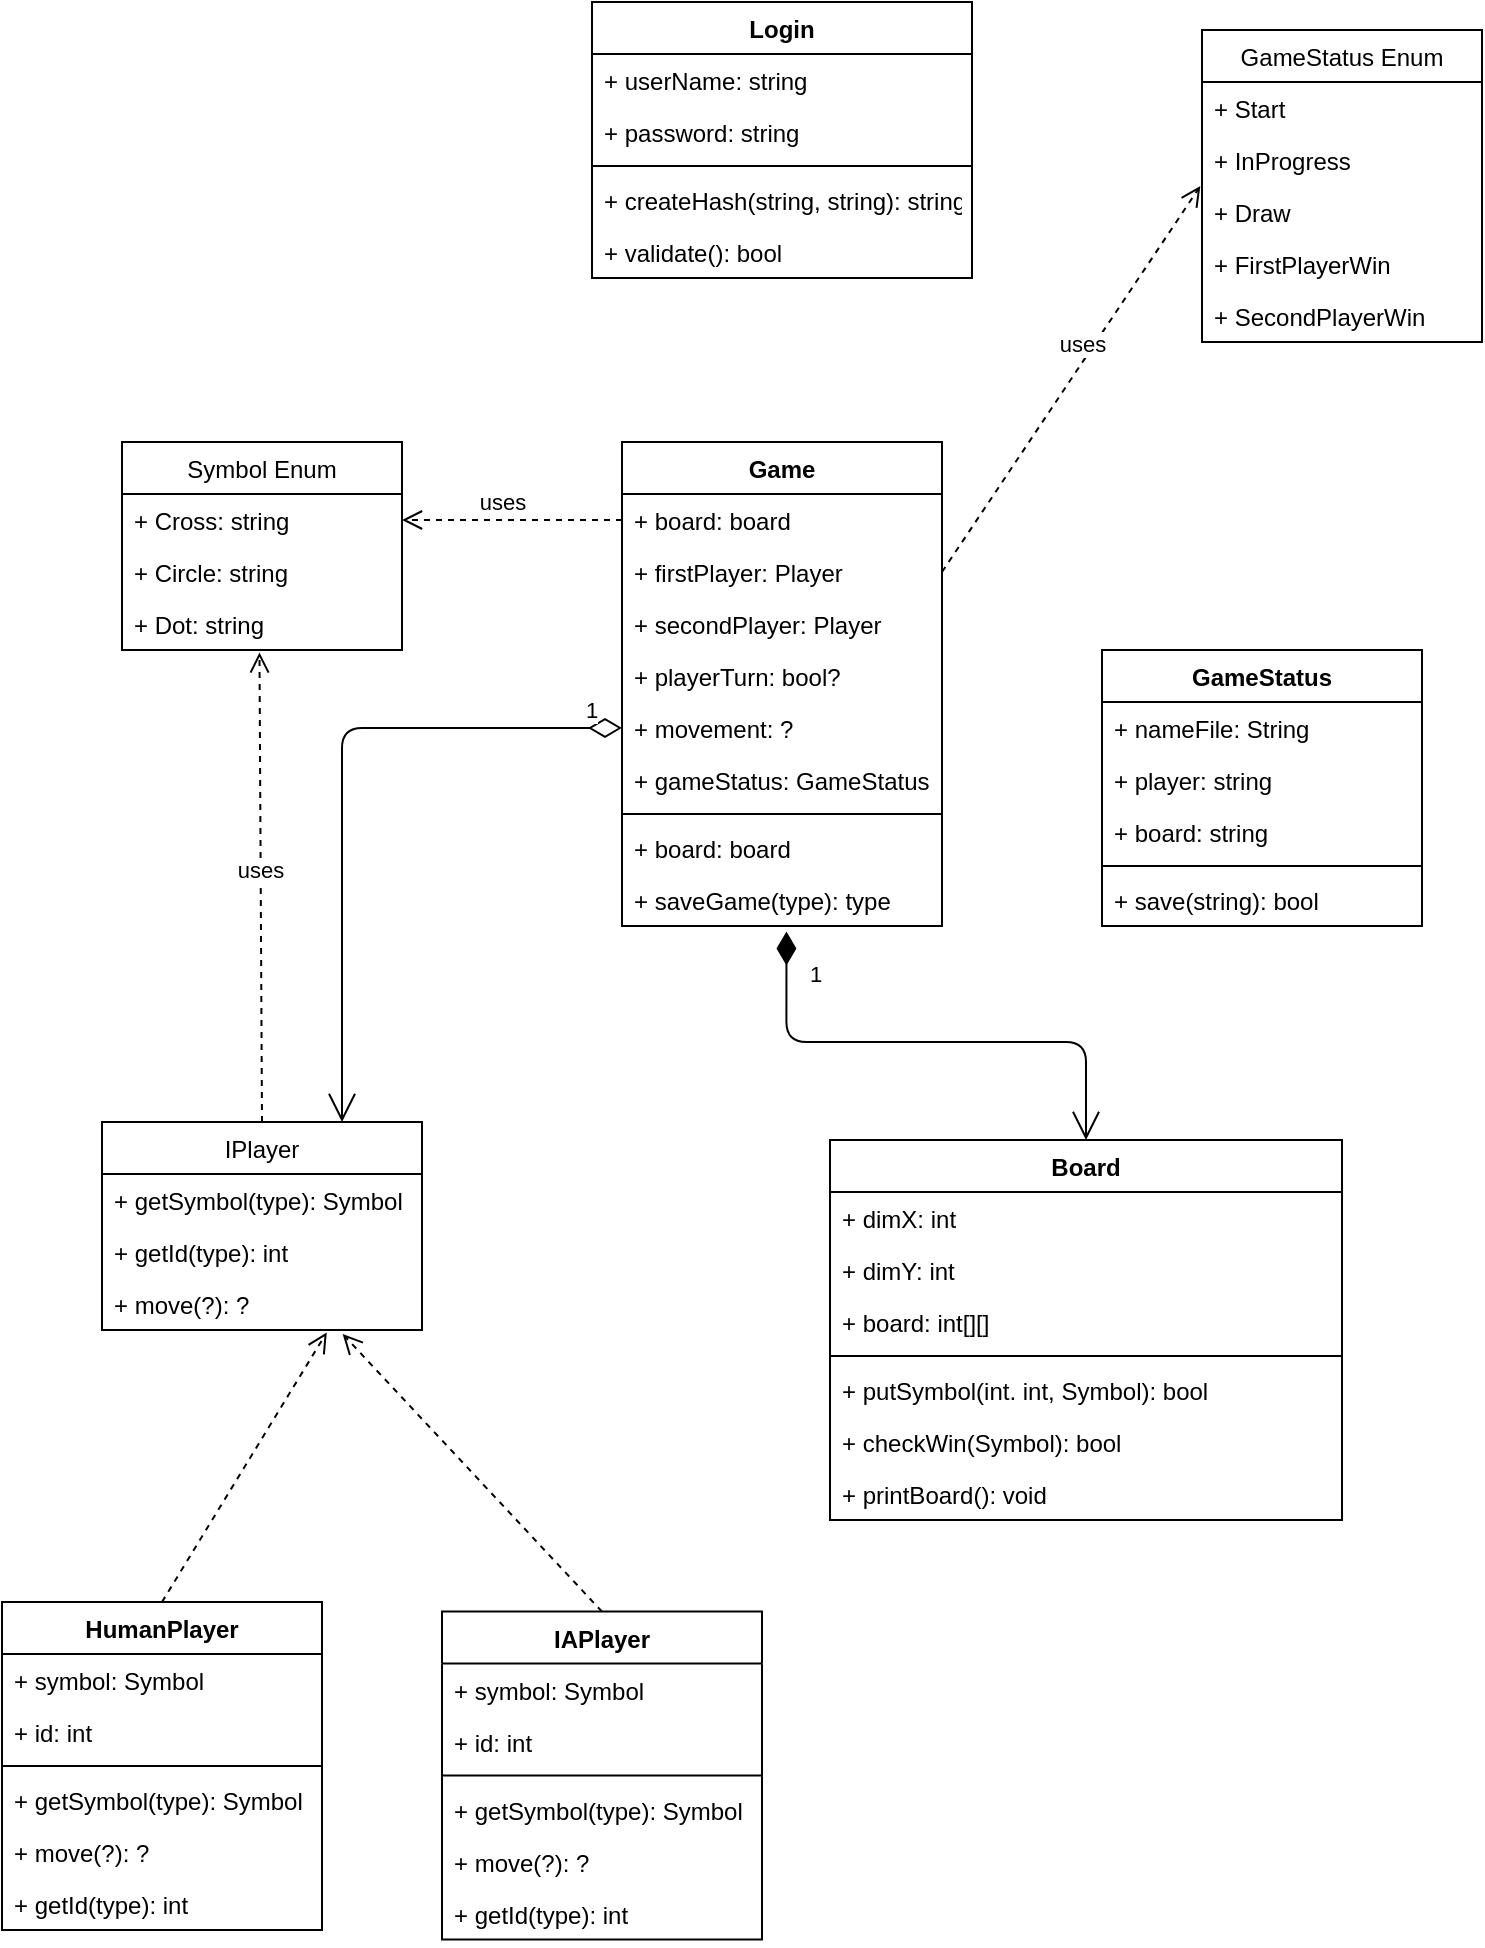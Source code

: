 <mxfile version="13.7.9" type="device"><diagram id="C5RBs43oDa-KdzZeNtuy" name="Page-1"><mxGraphModel dx="1869" dy="483" grid="1" gridSize="10" guides="1" tooltips="1" connect="1" arrows="1" fold="1" page="1" pageScale="1" pageWidth="827" pageHeight="1169" math="0" shadow="0"><root><mxCell id="WIyWlLk6GJQsqaUBKTNV-0"/><mxCell id="WIyWlLk6GJQsqaUBKTNV-1" parent="WIyWlLk6GJQsqaUBKTNV-0"/><object label="Game" firstPlayer="Player" secondPlayer="Player" playerTurn="int" moveIndex="?" gameStatus="GameStatus" placeholders="1" id="p5srehNsx0_60TUgAldE-4"><mxCell style="swimlane;fontStyle=1;align=center;verticalAlign=top;childLayout=stackLayout;horizontal=1;startSize=26;horizontalStack=0;resizeParent=1;resizeParentMax=0;resizeLast=0;collapsible=1;marginBottom=0;" parent="WIyWlLk6GJQsqaUBKTNV-1" vertex="1"><mxGeometry x="230" y="260" width="160" height="242" as="geometry"><mxRectangle x="240" y="120" width="70" height="26" as="alternateBounds"/></mxGeometry></mxCell></object><mxCell id="p5srehNsx0_60TUgAldE-8" value="+ board: board&#10;" style="text;strokeColor=none;fillColor=none;align=left;verticalAlign=top;spacingLeft=4;spacingRight=4;overflow=hidden;rotatable=0;points=[[0,0.5],[1,0.5]];portConstraint=eastwest;" parent="p5srehNsx0_60TUgAldE-4" vertex="1"><mxGeometry y="26" width="160" height="26" as="geometry"/></mxCell><mxCell id="p5srehNsx0_60TUgAldE-9" value="+ firstPlayer: Player&#10;" style="text;strokeColor=none;fillColor=none;align=left;verticalAlign=top;spacingLeft=4;spacingRight=4;overflow=hidden;rotatable=0;points=[[0,0.5],[1,0.5]];portConstraint=eastwest;" parent="p5srehNsx0_60TUgAldE-4" vertex="1"><mxGeometry y="52" width="160" height="26" as="geometry"/></mxCell><mxCell id="p5srehNsx0_60TUgAldE-10" value="+ secondPlayer: Player&#10;" style="text;strokeColor=none;fillColor=none;align=left;verticalAlign=top;spacingLeft=4;spacingRight=4;overflow=hidden;rotatable=0;points=[[0,0.5],[1,0.5]];portConstraint=eastwest;" parent="p5srehNsx0_60TUgAldE-4" vertex="1"><mxGeometry y="78" width="160" height="26" as="geometry"/></mxCell><mxCell id="p5srehNsx0_60TUgAldE-11" value="+ playerTurn: bool?&#10;" style="text;strokeColor=none;fillColor=none;align=left;verticalAlign=top;spacingLeft=4;spacingRight=4;overflow=hidden;rotatable=0;points=[[0,0.5],[1,0.5]];portConstraint=eastwest;" parent="p5srehNsx0_60TUgAldE-4" vertex="1"><mxGeometry y="104" width="160" height="26" as="geometry"/></mxCell><mxCell id="p5srehNsx0_60TUgAldE-13" value="+ movement: ?&#10;" style="text;strokeColor=none;fillColor=none;align=left;verticalAlign=top;spacingLeft=4;spacingRight=4;overflow=hidden;rotatable=0;points=[[0,0.5],[1,0.5]];portConstraint=eastwest;" parent="p5srehNsx0_60TUgAldE-4" vertex="1"><mxGeometry y="130" width="160" height="26" as="geometry"/></mxCell><mxCell id="p5srehNsx0_60TUgAldE-12" value="+ gameStatus: GameStatus&#10;" style="text;strokeColor=none;fillColor=none;align=left;verticalAlign=top;spacingLeft=4;spacingRight=4;overflow=hidden;rotatable=0;points=[[0,0.5],[1,0.5]];portConstraint=eastwest;" parent="p5srehNsx0_60TUgAldE-4" vertex="1"><mxGeometry y="156" width="160" height="26" as="geometry"/></mxCell><mxCell id="p5srehNsx0_60TUgAldE-6" value="" style="line;strokeWidth=1;fillColor=none;align=left;verticalAlign=middle;spacingTop=-1;spacingLeft=3;spacingRight=3;rotatable=0;labelPosition=right;points=[];portConstraint=eastwest;" parent="p5srehNsx0_60TUgAldE-4" vertex="1"><mxGeometry y="182" width="160" height="8" as="geometry"/></mxCell><mxCell id="p5srehNsx0_60TUgAldE-5" value="+ board: board&#10;" style="text;strokeColor=none;fillColor=none;align=left;verticalAlign=top;spacingLeft=4;spacingRight=4;overflow=hidden;rotatable=0;points=[[0,0.5],[1,0.5]];portConstraint=eastwest;" parent="p5srehNsx0_60TUgAldE-4" vertex="1"><mxGeometry y="190" width="160" height="26" as="geometry"/></mxCell><mxCell id="p5srehNsx0_60TUgAldE-7" value="+ saveGame(type): type" style="text;strokeColor=none;fillColor=none;align=left;verticalAlign=top;spacingLeft=4;spacingRight=4;overflow=hidden;rotatable=0;points=[[0,0.5],[1,0.5]];portConstraint=eastwest;" parent="p5srehNsx0_60TUgAldE-4" vertex="1"><mxGeometry y="216" width="160" height="26" as="geometry"/></mxCell><mxCell id="p5srehNsx0_60TUgAldE-19" value="Login" style="swimlane;fontStyle=1;align=center;verticalAlign=top;childLayout=stackLayout;horizontal=1;startSize=26;horizontalStack=0;resizeParent=1;resizeParentMax=0;resizeLast=0;collapsible=1;marginBottom=0;" parent="WIyWlLk6GJQsqaUBKTNV-1" vertex="1"><mxGeometry x="215" y="40" width="190" height="138" as="geometry"/></mxCell><mxCell id="p5srehNsx0_60TUgAldE-20" value="+ userName: string" style="text;strokeColor=none;fillColor=none;align=left;verticalAlign=top;spacingLeft=4;spacingRight=4;overflow=hidden;rotatable=0;points=[[0,0.5],[1,0.5]];portConstraint=eastwest;" parent="p5srehNsx0_60TUgAldE-19" vertex="1"><mxGeometry y="26" width="190" height="26" as="geometry"/></mxCell><mxCell id="p5srehNsx0_60TUgAldE-23" value="+ password: string" style="text;strokeColor=none;fillColor=none;align=left;verticalAlign=top;spacingLeft=4;spacingRight=4;overflow=hidden;rotatable=0;points=[[0,0.5],[1,0.5]];portConstraint=eastwest;" parent="p5srehNsx0_60TUgAldE-19" vertex="1"><mxGeometry y="52" width="190" height="26" as="geometry"/></mxCell><mxCell id="p5srehNsx0_60TUgAldE-21" value="" style="line;strokeWidth=1;fillColor=none;align=left;verticalAlign=middle;spacingTop=-1;spacingLeft=3;spacingRight=3;rotatable=0;labelPosition=right;points=[];portConstraint=eastwest;" parent="p5srehNsx0_60TUgAldE-19" vertex="1"><mxGeometry y="78" width="190" height="8" as="geometry"/></mxCell><mxCell id="p5srehNsx0_60TUgAldE-22" value="+ createHash(string, string): string" style="text;strokeColor=none;fillColor=none;align=left;verticalAlign=top;spacingLeft=4;spacingRight=4;overflow=hidden;rotatable=0;points=[[0,0.5],[1,0.5]];portConstraint=eastwest;" parent="p5srehNsx0_60TUgAldE-19" vertex="1"><mxGeometry y="86" width="190" height="26" as="geometry"/></mxCell><mxCell id="kEjU3BTwU5cVuQaWdZQd-32" value="+ validate(): bool" style="text;strokeColor=none;fillColor=none;align=left;verticalAlign=top;spacingLeft=4;spacingRight=4;overflow=hidden;rotatable=0;points=[[0,0.5],[1,0.5]];portConstraint=eastwest;" parent="p5srehNsx0_60TUgAldE-19" vertex="1"><mxGeometry y="112" width="190" height="26" as="geometry"/></mxCell><mxCell id="p5srehNsx0_60TUgAldE-29" value="Symbol Enum" style="swimlane;fontStyle=0;childLayout=stackLayout;horizontal=1;startSize=26;fillColor=none;horizontalStack=0;resizeParent=1;resizeParentMax=0;resizeLast=0;collapsible=1;marginBottom=0;" parent="WIyWlLk6GJQsqaUBKTNV-1" vertex="1"><mxGeometry x="-20" y="260" width="140" height="104" as="geometry"/></mxCell><mxCell id="p5srehNsx0_60TUgAldE-30" value="+ Cross: string" style="text;strokeColor=none;fillColor=none;align=left;verticalAlign=top;spacingLeft=4;spacingRight=4;overflow=hidden;rotatable=0;points=[[0,0.5],[1,0.5]];portConstraint=eastwest;" parent="p5srehNsx0_60TUgAldE-29" vertex="1"><mxGeometry y="26" width="140" height="26" as="geometry"/></mxCell><mxCell id="p5srehNsx0_60TUgAldE-31" value="+ Circle: string" style="text;strokeColor=none;fillColor=none;align=left;verticalAlign=top;spacingLeft=4;spacingRight=4;overflow=hidden;rotatable=0;points=[[0,0.5],[1,0.5]];portConstraint=eastwest;" parent="p5srehNsx0_60TUgAldE-29" vertex="1"><mxGeometry y="52" width="140" height="26" as="geometry"/></mxCell><mxCell id="p5srehNsx0_60TUgAldE-32" value="+ Dot: string" style="text;strokeColor=none;fillColor=none;align=left;verticalAlign=top;spacingLeft=4;spacingRight=4;overflow=hidden;rotatable=0;points=[[0,0.5],[1,0.5]];portConstraint=eastwest;" parent="p5srehNsx0_60TUgAldE-29" vertex="1"><mxGeometry y="78" width="140" height="26" as="geometry"/></mxCell><mxCell id="kEjU3BTwU5cVuQaWdZQd-11" value="" style="html=1;verticalAlign=bottom;endArrow=open;dashed=1;endSize=8;exitX=0.5;exitY=0;exitDx=0;exitDy=0;entryX=0.517;entryY=1.046;entryDx=0;entryDy=0;entryPerimeter=0;" parent="WIyWlLk6GJQsqaUBKTNV-1" source="kEjU3BTwU5cVuQaWdZQd-4" edge="1"><mxGeometry relative="1" as="geometry"><mxPoint x="120" y="780" as="sourcePoint"/><mxPoint x="82.38" y="705.196" as="targetPoint"/></mxGeometry></mxCell><mxCell id="kEjU3BTwU5cVuQaWdZQd-22" value="" style="html=1;verticalAlign=bottom;endArrow=open;dashed=1;endSize=8;exitX=0.5;exitY=0;exitDx=0;exitDy=0;entryX=0.752;entryY=1.077;entryDx=0;entryDy=0;entryPerimeter=0;" parent="WIyWlLk6GJQsqaUBKTNV-1" source="kEjU3BTwU5cVuQaWdZQd-15" target="kEjU3BTwU5cVuQaWdZQd-13" edge="1"><mxGeometry relative="1" as="geometry"><mxPoint x="290" y="784.8" as="sourcePoint"/><mxPoint x="252.38" y="709.996" as="targetPoint"/></mxGeometry></mxCell><mxCell id="kEjU3BTwU5cVuQaWdZQd-4" value="HumanPlayer" style="swimlane;fontStyle=1;align=center;verticalAlign=top;childLayout=stackLayout;horizontal=1;startSize=26;horizontalStack=0;resizeParent=1;resizeParentMax=0;resizeLast=0;collapsible=1;marginBottom=0;" parent="WIyWlLk6GJQsqaUBKTNV-1" vertex="1"><mxGeometry x="-80" y="840" width="160" height="164" as="geometry"/></mxCell><mxCell id="kEjU3BTwU5cVuQaWdZQd-5" value="+ symbol: Symbol" style="text;strokeColor=none;fillColor=none;align=left;verticalAlign=top;spacingLeft=4;spacingRight=4;overflow=hidden;rotatable=0;points=[[0,0.5],[1,0.5]];portConstraint=eastwest;" parent="kEjU3BTwU5cVuQaWdZQd-4" vertex="1"><mxGeometry y="26" width="160" height="26" as="geometry"/></mxCell><mxCell id="kEjU3BTwU5cVuQaWdZQd-8" value="+ id: int" style="text;strokeColor=none;fillColor=none;align=left;verticalAlign=top;spacingLeft=4;spacingRight=4;overflow=hidden;rotatable=0;points=[[0,0.5],[1,0.5]];portConstraint=eastwest;" parent="kEjU3BTwU5cVuQaWdZQd-4" vertex="1"><mxGeometry y="52" width="160" height="26" as="geometry"/></mxCell><mxCell id="kEjU3BTwU5cVuQaWdZQd-6" value="" style="line;strokeWidth=1;fillColor=none;align=left;verticalAlign=middle;spacingTop=-1;spacingLeft=3;spacingRight=3;rotatable=0;labelPosition=right;points=[];portConstraint=eastwest;" parent="kEjU3BTwU5cVuQaWdZQd-4" vertex="1"><mxGeometry y="78" width="160" height="8" as="geometry"/></mxCell><mxCell id="kEjU3BTwU5cVuQaWdZQd-7" value="+ getSymbol(type): Symbol" style="text;strokeColor=none;fillColor=none;align=left;verticalAlign=top;spacingLeft=4;spacingRight=4;overflow=hidden;rotatable=0;points=[[0,0.5],[1,0.5]];portConstraint=eastwest;" parent="kEjU3BTwU5cVuQaWdZQd-4" vertex="1"><mxGeometry y="86" width="160" height="26" as="geometry"/></mxCell><mxCell id="kEjU3BTwU5cVuQaWdZQd-9" value="+ move(?): ?" style="text;strokeColor=none;fillColor=none;align=left;verticalAlign=top;spacingLeft=4;spacingRight=4;overflow=hidden;rotatable=0;points=[[0,0.5],[1,0.5]];portConstraint=eastwest;" parent="kEjU3BTwU5cVuQaWdZQd-4" vertex="1"><mxGeometry y="112" width="160" height="26" as="geometry"/></mxCell><mxCell id="kEjU3BTwU5cVuQaWdZQd-10" value="+ getId(type): int" style="text;strokeColor=none;fillColor=none;align=left;verticalAlign=top;spacingLeft=4;spacingRight=4;overflow=hidden;rotatable=0;points=[[0,0.5],[1,0.5]];portConstraint=eastwest;" parent="kEjU3BTwU5cVuQaWdZQd-4" vertex="1"><mxGeometry y="138" width="160" height="26" as="geometry"/></mxCell><mxCell id="kEjU3BTwU5cVuQaWdZQd-15" value="IAPlayer" style="swimlane;fontStyle=1;align=center;verticalAlign=top;childLayout=stackLayout;horizontal=1;startSize=26;horizontalStack=0;resizeParent=1;resizeParentMax=0;resizeLast=0;collapsible=1;marginBottom=0;" parent="WIyWlLk6GJQsqaUBKTNV-1" vertex="1"><mxGeometry x="140" y="844.8" width="160" height="164" as="geometry"/></mxCell><mxCell id="kEjU3BTwU5cVuQaWdZQd-16" value="+ symbol: Symbol" style="text;strokeColor=none;fillColor=none;align=left;verticalAlign=top;spacingLeft=4;spacingRight=4;overflow=hidden;rotatable=0;points=[[0,0.5],[1,0.5]];portConstraint=eastwest;" parent="kEjU3BTwU5cVuQaWdZQd-15" vertex="1"><mxGeometry y="26" width="160" height="26" as="geometry"/></mxCell><mxCell id="kEjU3BTwU5cVuQaWdZQd-17" value="+ id: int" style="text;strokeColor=none;fillColor=none;align=left;verticalAlign=top;spacingLeft=4;spacingRight=4;overflow=hidden;rotatable=0;points=[[0,0.5],[1,0.5]];portConstraint=eastwest;" parent="kEjU3BTwU5cVuQaWdZQd-15" vertex="1"><mxGeometry y="52" width="160" height="26" as="geometry"/></mxCell><mxCell id="kEjU3BTwU5cVuQaWdZQd-18" value="" style="line;strokeWidth=1;fillColor=none;align=left;verticalAlign=middle;spacingTop=-1;spacingLeft=3;spacingRight=3;rotatable=0;labelPosition=right;points=[];portConstraint=eastwest;" parent="kEjU3BTwU5cVuQaWdZQd-15" vertex="1"><mxGeometry y="78" width="160" height="8" as="geometry"/></mxCell><mxCell id="kEjU3BTwU5cVuQaWdZQd-19" value="+ getSymbol(type): Symbol" style="text;strokeColor=none;fillColor=none;align=left;verticalAlign=top;spacingLeft=4;spacingRight=4;overflow=hidden;rotatable=0;points=[[0,0.5],[1,0.5]];portConstraint=eastwest;" parent="kEjU3BTwU5cVuQaWdZQd-15" vertex="1"><mxGeometry y="86" width="160" height="26" as="geometry"/></mxCell><mxCell id="kEjU3BTwU5cVuQaWdZQd-20" value="+ move(?): ?" style="text;strokeColor=none;fillColor=none;align=left;verticalAlign=top;spacingLeft=4;spacingRight=4;overflow=hidden;rotatable=0;points=[[0,0.5],[1,0.5]];portConstraint=eastwest;" parent="kEjU3BTwU5cVuQaWdZQd-15" vertex="1"><mxGeometry y="112" width="160" height="26" as="geometry"/></mxCell><mxCell id="kEjU3BTwU5cVuQaWdZQd-21" value="+ getId(type): int" style="text;strokeColor=none;fillColor=none;align=left;verticalAlign=top;spacingLeft=4;spacingRight=4;overflow=hidden;rotatable=0;points=[[0,0.5],[1,0.5]];portConstraint=eastwest;" parent="kEjU3BTwU5cVuQaWdZQd-15" vertex="1"><mxGeometry y="138" width="160" height="26" as="geometry"/></mxCell><mxCell id="kEjU3BTwU5cVuQaWdZQd-23" value="uses" style="html=1;verticalAlign=bottom;endArrow=open;dashed=1;endSize=8;entryX=0.491;entryY=1.046;entryDx=0;entryDy=0;entryPerimeter=0;exitX=0.5;exitY=0;exitDx=0;exitDy=0;" parent="WIyWlLk6GJQsqaUBKTNV-1" source="p5srehNsx0_60TUgAldE-33" target="p5srehNsx0_60TUgAldE-32" edge="1"><mxGeometry relative="1" as="geometry"><mxPoint x="120" y="540" as="sourcePoint"/><mxPoint x="40" y="540" as="targetPoint"/></mxGeometry></mxCell><mxCell id="kEjU3BTwU5cVuQaWdZQd-24" value="uses" style="html=1;verticalAlign=bottom;endArrow=open;dashed=1;endSize=8;entryX=1;entryY=0.5;entryDx=0;entryDy=0;exitX=0;exitY=0.5;exitDx=0;exitDy=0;" parent="WIyWlLk6GJQsqaUBKTNV-1" source="p5srehNsx0_60TUgAldE-8" target="p5srehNsx0_60TUgAldE-30" edge="1"><mxGeometry x="0.091" relative="1" as="geometry"><mxPoint x="100" y="610" as="sourcePoint"/><mxPoint x="58.74" y="375.196" as="targetPoint"/><mxPoint as="offset"/></mxGeometry></mxCell><mxCell id="kEjU3BTwU5cVuQaWdZQd-25" value="1" style="endArrow=open;html=1;endSize=12;startArrow=diamondThin;startSize=14;startFill=0;edgeStyle=orthogonalEdgeStyle;align=left;verticalAlign=bottom;entryX=0.75;entryY=0;entryDx=0;entryDy=0;exitX=0;exitY=0.5;exitDx=0;exitDy=0;" parent="WIyWlLk6GJQsqaUBKTNV-1" source="p5srehNsx0_60TUgAldE-13" target="p5srehNsx0_60TUgAldE-33" edge="1"><mxGeometry x="-0.881" relative="1" as="geometry"><mxPoint x="130" y="470" as="sourcePoint"/><mxPoint x="290" y="470" as="targetPoint"/><mxPoint as="offset"/></mxGeometry></mxCell><mxCell id="p5srehNsx0_60TUgAldE-33" value="IPlayer" style="swimlane;fontStyle=0;childLayout=stackLayout;horizontal=1;startSize=26;fillColor=none;horizontalStack=0;resizeParent=1;resizeParentMax=0;resizeLast=0;collapsible=1;marginBottom=0;" parent="WIyWlLk6GJQsqaUBKTNV-1" vertex="1"><mxGeometry x="-30" y="600" width="160" height="104" as="geometry"/></mxCell><mxCell id="kEjU3BTwU5cVuQaWdZQd-12" value="+ getSymbol(type): Symbol" style="text;strokeColor=none;fillColor=none;align=left;verticalAlign=top;spacingLeft=4;spacingRight=4;overflow=hidden;rotatable=0;points=[[0,0.5],[1,0.5]];portConstraint=eastwest;" parent="p5srehNsx0_60TUgAldE-33" vertex="1"><mxGeometry y="26" width="160" height="26" as="geometry"/></mxCell><mxCell id="kEjU3BTwU5cVuQaWdZQd-14" value="+ getId(type): int" style="text;strokeColor=none;fillColor=none;align=left;verticalAlign=top;spacingLeft=4;spacingRight=4;overflow=hidden;rotatable=0;points=[[0,0.5],[1,0.5]];portConstraint=eastwest;" parent="p5srehNsx0_60TUgAldE-33" vertex="1"><mxGeometry y="52" width="160" height="26" as="geometry"/></mxCell><mxCell id="kEjU3BTwU5cVuQaWdZQd-13" value="+ move(?): ?" style="text;strokeColor=none;fillColor=none;align=left;verticalAlign=top;spacingLeft=4;spacingRight=4;overflow=hidden;rotatable=0;points=[[0,0.5],[1,0.5]];portConstraint=eastwest;" parent="p5srehNsx0_60TUgAldE-33" vertex="1"><mxGeometry y="78" width="160" height="26" as="geometry"/></mxCell><mxCell id="p5srehNsx0_60TUgAldE-14" value="GameStatus" style="swimlane;fontStyle=1;align=center;verticalAlign=top;childLayout=stackLayout;horizontal=1;startSize=26;horizontalStack=0;resizeParent=1;resizeParentMax=0;resizeLast=0;collapsible=1;marginBottom=0;" parent="WIyWlLk6GJQsqaUBKTNV-1" vertex="1"><mxGeometry x="470" y="364" width="160" height="138" as="geometry"/></mxCell><mxCell id="p5srehNsx0_60TUgAldE-18" value="+ nameFile: String" style="text;strokeColor=none;fillColor=none;align=left;verticalAlign=top;spacingLeft=4;spacingRight=4;overflow=hidden;rotatable=0;points=[[0,0.5],[1,0.5]];portConstraint=eastwest;" parent="p5srehNsx0_60TUgAldE-14" vertex="1"><mxGeometry y="26" width="160" height="26" as="geometry"/></mxCell><mxCell id="p5srehNsx0_60TUgAldE-15" value="+ player: string" style="text;strokeColor=none;fillColor=none;align=left;verticalAlign=top;spacingLeft=4;spacingRight=4;overflow=hidden;rotatable=0;points=[[0,0.5],[1,0.5]];portConstraint=eastwest;" parent="p5srehNsx0_60TUgAldE-14" vertex="1"><mxGeometry y="52" width="160" height="26" as="geometry"/></mxCell><mxCell id="p5srehNsx0_60TUgAldE-24" value="+ board: string" style="text;strokeColor=none;fillColor=none;align=left;verticalAlign=top;spacingLeft=4;spacingRight=4;overflow=hidden;rotatable=0;points=[[0,0.5],[1,0.5]];portConstraint=eastwest;" parent="p5srehNsx0_60TUgAldE-14" vertex="1"><mxGeometry y="78" width="160" height="26" as="geometry"/></mxCell><mxCell id="p5srehNsx0_60TUgAldE-16" value="" style="line;strokeWidth=1;fillColor=none;align=left;verticalAlign=middle;spacingTop=-1;spacingLeft=3;spacingRight=3;rotatable=0;labelPosition=right;points=[];portConstraint=eastwest;" parent="p5srehNsx0_60TUgAldE-14" vertex="1"><mxGeometry y="104" width="160" height="8" as="geometry"/></mxCell><mxCell id="p5srehNsx0_60TUgAldE-17" value="+ save(string): bool" style="text;strokeColor=none;fillColor=none;align=left;verticalAlign=top;spacingLeft=4;spacingRight=4;overflow=hidden;rotatable=0;points=[[0,0.5],[1,0.5]];portConstraint=eastwest;" parent="p5srehNsx0_60TUgAldE-14" vertex="1"><mxGeometry y="112" width="160" height="26" as="geometry"/></mxCell><mxCell id="kEjU3BTwU5cVuQaWdZQd-33" value="GameStatus Enum" style="swimlane;fontStyle=0;childLayout=stackLayout;horizontal=1;startSize=26;fillColor=none;horizontalStack=0;resizeParent=1;resizeParentMax=0;resizeLast=0;collapsible=1;marginBottom=0;" parent="WIyWlLk6GJQsqaUBKTNV-1" vertex="1"><mxGeometry x="520" y="54" width="140" height="156" as="geometry"/></mxCell><mxCell id="1OdhfkMYyOIbTHhZEyIk-6" value="+ Start" style="text;strokeColor=none;fillColor=none;align=left;verticalAlign=top;spacingLeft=4;spacingRight=4;overflow=hidden;rotatable=0;points=[[0,0.5],[1,0.5]];portConstraint=eastwest;" vertex="1" parent="kEjU3BTwU5cVuQaWdZQd-33"><mxGeometry y="26" width="140" height="26" as="geometry"/></mxCell><mxCell id="kEjU3BTwU5cVuQaWdZQd-34" value="+ InProgress" style="text;strokeColor=none;fillColor=none;align=left;verticalAlign=top;spacingLeft=4;spacingRight=4;overflow=hidden;rotatable=0;points=[[0,0.5],[1,0.5]];portConstraint=eastwest;" parent="kEjU3BTwU5cVuQaWdZQd-33" vertex="1"><mxGeometry y="52" width="140" height="26" as="geometry"/></mxCell><mxCell id="kEjU3BTwU5cVuQaWdZQd-35" value="+ Draw" style="text;strokeColor=none;fillColor=none;align=left;verticalAlign=top;spacingLeft=4;spacingRight=4;overflow=hidden;rotatable=0;points=[[0,0.5],[1,0.5]];portConstraint=eastwest;" parent="kEjU3BTwU5cVuQaWdZQd-33" vertex="1"><mxGeometry y="78" width="140" height="26" as="geometry"/></mxCell><mxCell id="kEjU3BTwU5cVuQaWdZQd-36" value="+ FirstPlayerWin" style="text;strokeColor=none;fillColor=none;align=left;verticalAlign=top;spacingLeft=4;spacingRight=4;overflow=hidden;rotatable=0;points=[[0,0.5],[1,0.5]];portConstraint=eastwest;" parent="kEjU3BTwU5cVuQaWdZQd-33" vertex="1"><mxGeometry y="104" width="140" height="26" as="geometry"/></mxCell><mxCell id="kEjU3BTwU5cVuQaWdZQd-37" value="+ SecondPlayerWin" style="text;strokeColor=none;fillColor=none;align=left;verticalAlign=top;spacingLeft=4;spacingRight=4;overflow=hidden;rotatable=0;points=[[0,0.5],[1,0.5]];portConstraint=eastwest;" parent="kEjU3BTwU5cVuQaWdZQd-33" vertex="1"><mxGeometry y="130" width="140" height="26" as="geometry"/></mxCell><mxCell id="kEjU3BTwU5cVuQaWdZQd-38" value="uses" style="html=1;verticalAlign=bottom;endArrow=open;dashed=1;endSize=8;entryX=-0.006;entryY=0;entryDx=0;entryDy=0;exitX=1;exitY=0.5;exitDx=0;exitDy=0;entryPerimeter=0;" parent="WIyWlLk6GJQsqaUBKTNV-1" source="p5srehNsx0_60TUgAldE-9" target="kEjU3BTwU5cVuQaWdZQd-35" edge="1"><mxGeometry x="0.091" relative="1" as="geometry"><mxPoint x="520" y="200" as="sourcePoint"/><mxPoint x="410" y="200" as="targetPoint"/><mxPoint as="offset"/></mxGeometry></mxCell><mxCell id="p5srehNsx0_60TUgAldE-25" value="Board" style="swimlane;fontStyle=1;align=center;verticalAlign=top;childLayout=stackLayout;horizontal=1;startSize=26;horizontalStack=0;resizeParent=1;resizeParentMax=0;resizeLast=0;collapsible=1;marginBottom=0;" parent="WIyWlLk6GJQsqaUBKTNV-1" vertex="1"><mxGeometry x="334" y="609" width="256" height="190" as="geometry"/></mxCell><mxCell id="p5srehNsx0_60TUgAldE-26" value="+ dimX: int" style="text;strokeColor=none;fillColor=none;align=left;verticalAlign=top;spacingLeft=4;spacingRight=4;overflow=hidden;rotatable=0;points=[[0,0.5],[1,0.5]];portConstraint=eastwest;" parent="p5srehNsx0_60TUgAldE-25" vertex="1"><mxGeometry y="26" width="256" height="26" as="geometry"/></mxCell><mxCell id="1OdhfkMYyOIbTHhZEyIk-1" value="+ dimY: int" style="text;strokeColor=none;fillColor=none;align=left;verticalAlign=top;spacingLeft=4;spacingRight=4;overflow=hidden;rotatable=0;points=[[0,0.5],[1,0.5]];portConstraint=eastwest;" vertex="1" parent="p5srehNsx0_60TUgAldE-25"><mxGeometry y="52" width="256" height="26" as="geometry"/></mxCell><mxCell id="1OdhfkMYyOIbTHhZEyIk-2" value="+ board: int[][]" style="text;strokeColor=none;fillColor=none;align=left;verticalAlign=top;spacingLeft=4;spacingRight=4;overflow=hidden;rotatable=0;points=[[0,0.5],[1,0.5]];portConstraint=eastwest;" vertex="1" parent="p5srehNsx0_60TUgAldE-25"><mxGeometry y="78" width="256" height="26" as="geometry"/></mxCell><mxCell id="p5srehNsx0_60TUgAldE-27" value="" style="line;strokeWidth=1;fillColor=none;align=left;verticalAlign=middle;spacingTop=-1;spacingLeft=3;spacingRight=3;rotatable=0;labelPosition=right;points=[];portConstraint=eastwest;" parent="p5srehNsx0_60TUgAldE-25" vertex="1"><mxGeometry y="104" width="256" height="8" as="geometry"/></mxCell><mxCell id="1OdhfkMYyOIbTHhZEyIk-3" value="+ putSymbol(int. int, Symbol): bool" style="text;strokeColor=none;fillColor=none;align=left;verticalAlign=top;spacingLeft=4;spacingRight=4;overflow=hidden;rotatable=0;points=[[0,0.5],[1,0.5]];portConstraint=eastwest;" vertex="1" parent="p5srehNsx0_60TUgAldE-25"><mxGeometry y="112" width="256" height="26" as="geometry"/></mxCell><mxCell id="1OdhfkMYyOIbTHhZEyIk-4" value="+ checkWin(Symbol): bool" style="text;strokeColor=none;fillColor=none;align=left;verticalAlign=top;spacingLeft=4;spacingRight=4;overflow=hidden;rotatable=0;points=[[0,0.5],[1,0.5]];portConstraint=eastwest;" vertex="1" parent="p5srehNsx0_60TUgAldE-25"><mxGeometry y="138" width="256" height="26" as="geometry"/></mxCell><mxCell id="p5srehNsx0_60TUgAldE-28" value="+ printBoard(): void" style="text;strokeColor=none;fillColor=none;align=left;verticalAlign=top;spacingLeft=4;spacingRight=4;overflow=hidden;rotatable=0;points=[[0,0.5],[1,0.5]];portConstraint=eastwest;" parent="p5srehNsx0_60TUgAldE-25" vertex="1"><mxGeometry y="164" width="256" height="26" as="geometry"/></mxCell><mxCell id="1OdhfkMYyOIbTHhZEyIk-0" value="1" style="endArrow=open;html=1;endSize=12;startArrow=diamondThin;startSize=14;startFill=1;edgeStyle=orthogonalEdgeStyle;align=left;verticalAlign=bottom;entryX=0.5;entryY=0;entryDx=0;entryDy=0;exitX=0.514;exitY=1.108;exitDx=0;exitDy=0;exitPerimeter=0;" edge="1" parent="WIyWlLk6GJQsqaUBKTNV-1" source="p5srehNsx0_60TUgAldE-7" target="p5srehNsx0_60TUgAldE-25"><mxGeometry x="-0.68" y="14" relative="1" as="geometry"><mxPoint x="240" y="490" as="sourcePoint"/><mxPoint x="400" y="490" as="targetPoint"/><Array as="points"><mxPoint x="312" y="560"/><mxPoint x="462" y="560"/></Array><mxPoint x="-4" y="-10" as="offset"/></mxGeometry></mxCell></root></mxGraphModel></diagram></mxfile>